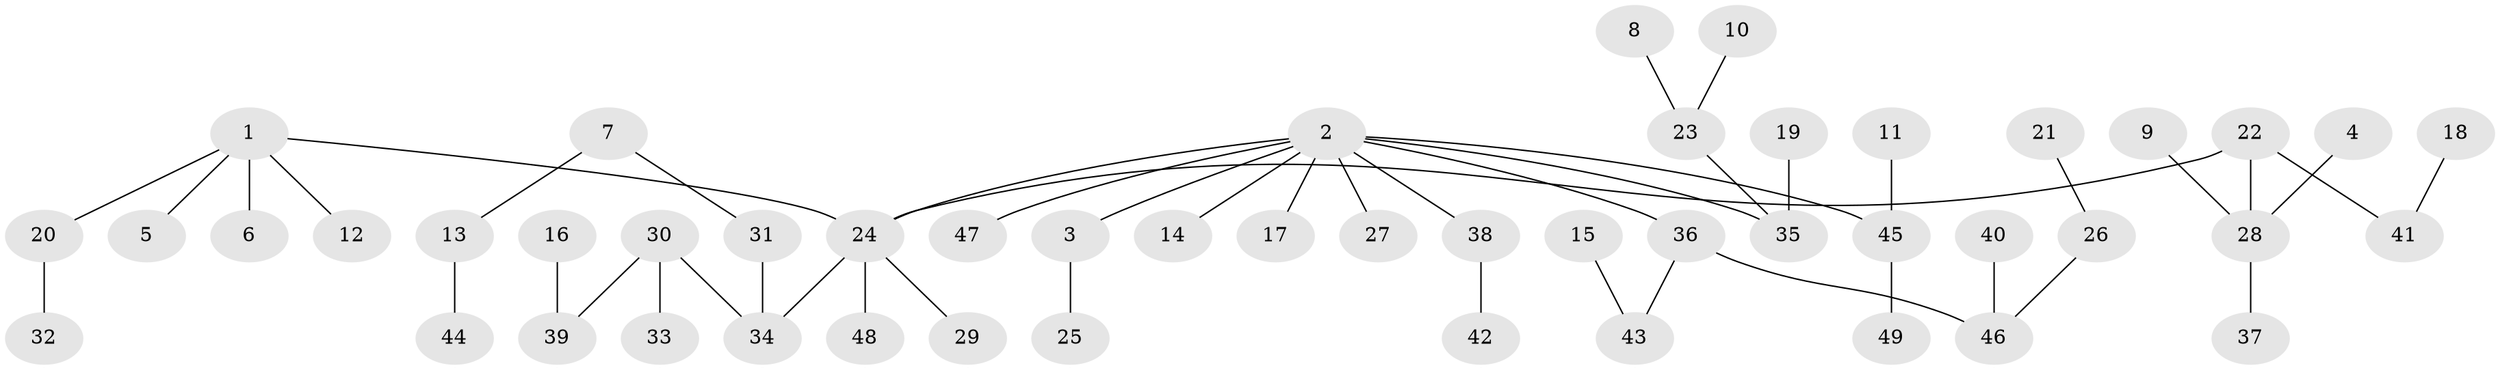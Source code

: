 // original degree distribution, {5: 0.030927835051546393, 7: 0.020618556701030927, 2: 0.30927835051546393, 4: 0.09278350515463918, 3: 0.07216494845360824, 1: 0.4742268041237113}
// Generated by graph-tools (version 1.1) at 2025/26/03/09/25 03:26:31]
// undirected, 49 vertices, 48 edges
graph export_dot {
graph [start="1"]
  node [color=gray90,style=filled];
  1;
  2;
  3;
  4;
  5;
  6;
  7;
  8;
  9;
  10;
  11;
  12;
  13;
  14;
  15;
  16;
  17;
  18;
  19;
  20;
  21;
  22;
  23;
  24;
  25;
  26;
  27;
  28;
  29;
  30;
  31;
  32;
  33;
  34;
  35;
  36;
  37;
  38;
  39;
  40;
  41;
  42;
  43;
  44;
  45;
  46;
  47;
  48;
  49;
  1 -- 5 [weight=1.0];
  1 -- 6 [weight=1.0];
  1 -- 12 [weight=1.0];
  1 -- 20 [weight=1.0];
  1 -- 24 [weight=1.0];
  2 -- 3 [weight=1.0];
  2 -- 14 [weight=1.0];
  2 -- 17 [weight=1.0];
  2 -- 24 [weight=1.0];
  2 -- 27 [weight=1.0];
  2 -- 35 [weight=1.0];
  2 -- 36 [weight=1.0];
  2 -- 38 [weight=1.0];
  2 -- 45 [weight=1.0];
  2 -- 47 [weight=1.0];
  3 -- 25 [weight=1.0];
  4 -- 28 [weight=1.0];
  7 -- 13 [weight=1.0];
  7 -- 31 [weight=1.0];
  8 -- 23 [weight=1.0];
  9 -- 28 [weight=1.0];
  10 -- 23 [weight=1.0];
  11 -- 45 [weight=1.0];
  13 -- 44 [weight=1.0];
  15 -- 43 [weight=1.0];
  16 -- 39 [weight=1.0];
  18 -- 41 [weight=1.0];
  19 -- 35 [weight=1.0];
  20 -- 32 [weight=1.0];
  21 -- 26 [weight=1.0];
  22 -- 24 [weight=1.0];
  22 -- 28 [weight=1.0];
  22 -- 41 [weight=1.0];
  23 -- 35 [weight=1.0];
  24 -- 29 [weight=1.0];
  24 -- 34 [weight=1.0];
  24 -- 48 [weight=1.0];
  26 -- 46 [weight=1.0];
  28 -- 37 [weight=1.0];
  30 -- 33 [weight=1.0];
  30 -- 34 [weight=1.0];
  30 -- 39 [weight=1.0];
  31 -- 34 [weight=1.0];
  36 -- 43 [weight=1.0];
  36 -- 46 [weight=1.0];
  38 -- 42 [weight=1.0];
  40 -- 46 [weight=1.0];
  45 -- 49 [weight=1.0];
}
